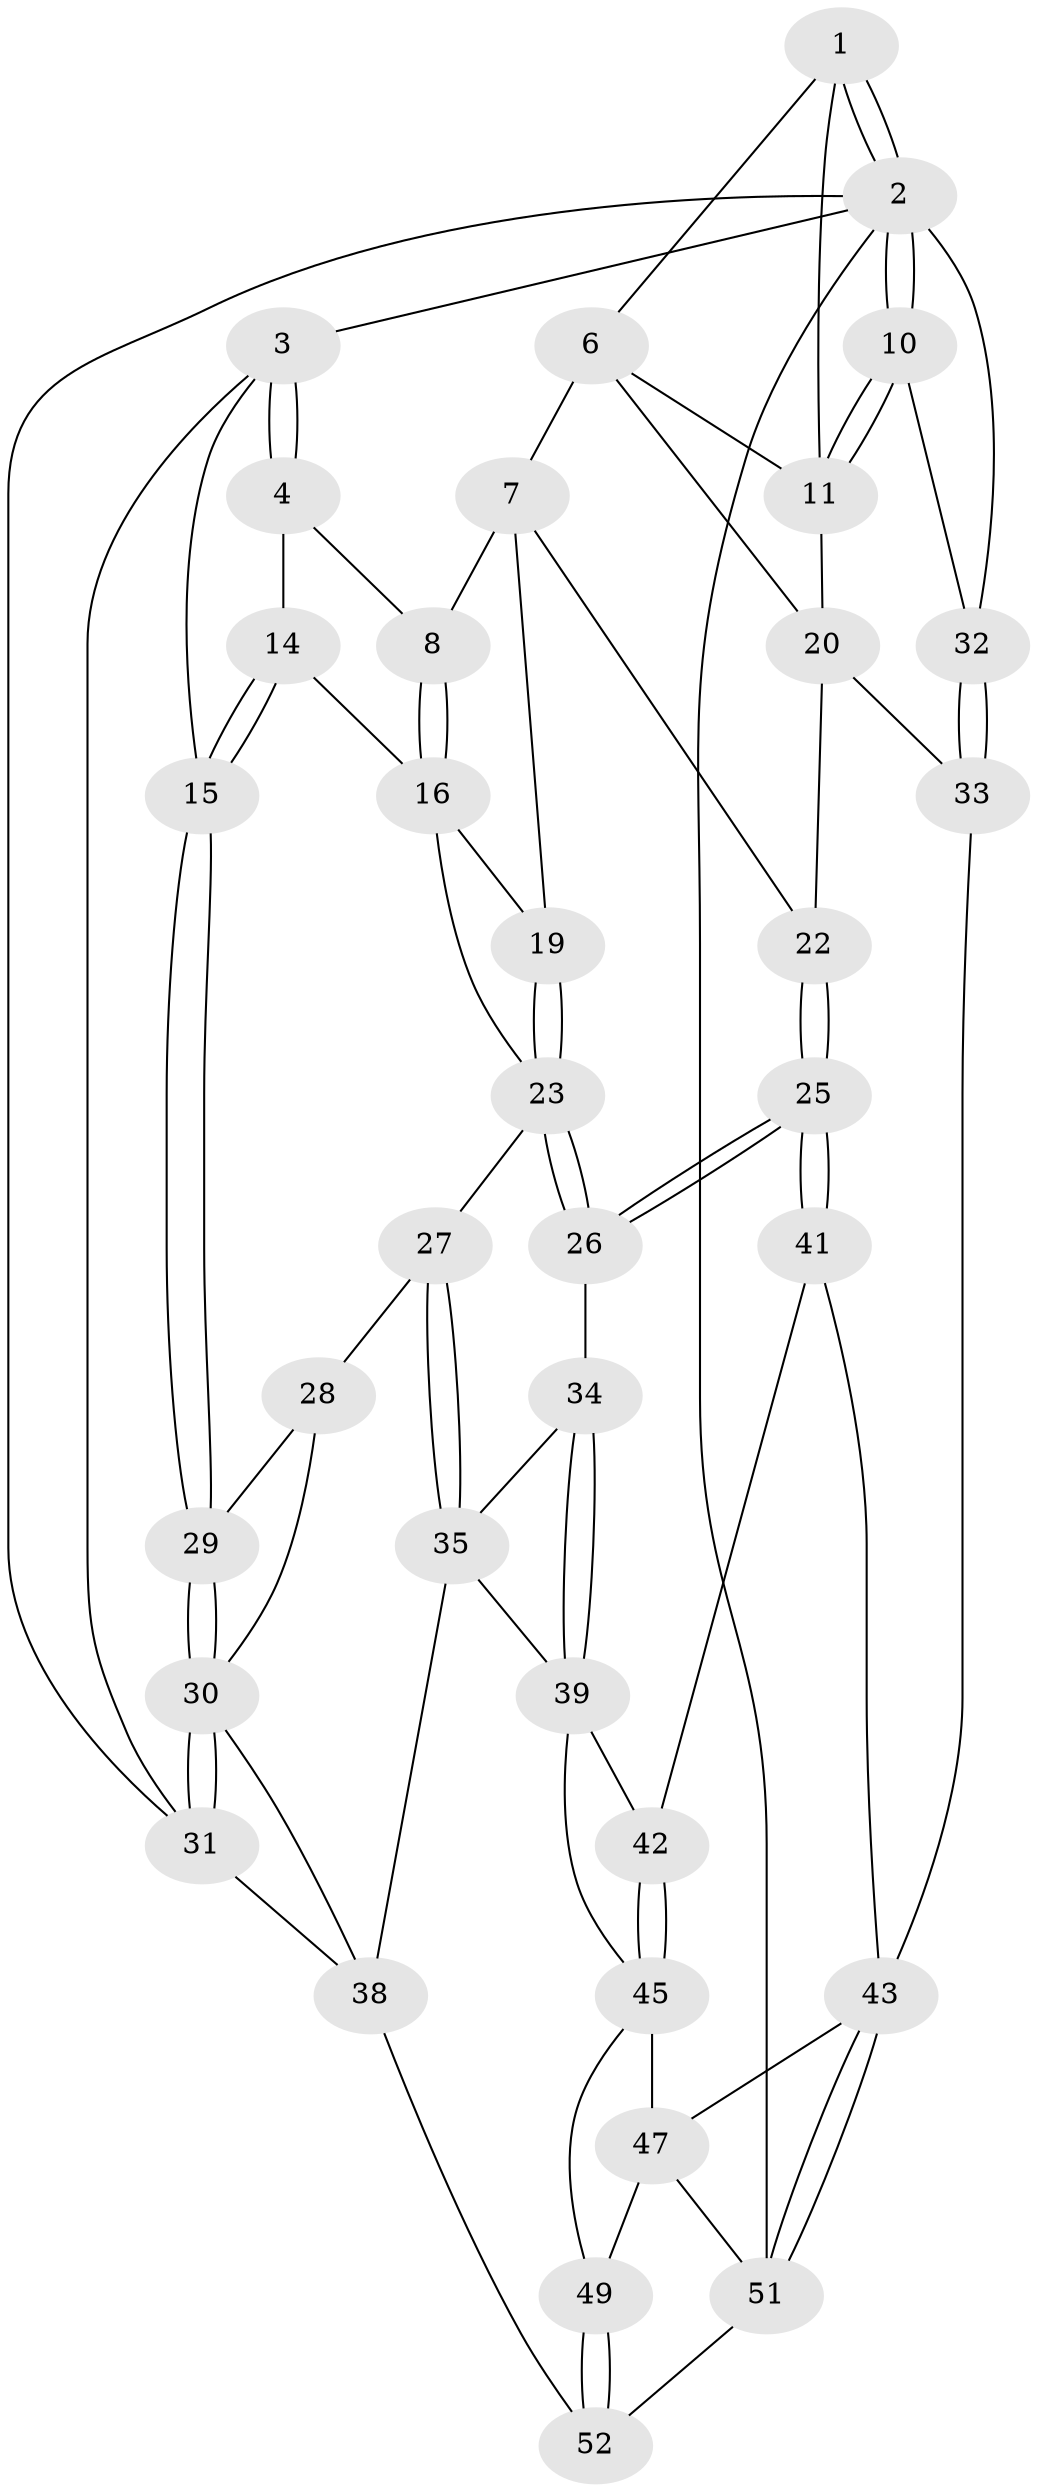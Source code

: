 // original degree distribution, {3: 0.037037037037037035, 6: 0.16666666666666666, 5: 0.5925925925925926, 4: 0.2037037037037037}
// Generated by graph-tools (version 1.1) at 2025/11/02/27/25 16:11:52]
// undirected, 37 vertices, 85 edges
graph export_dot {
graph [start="1"]
  node [color=gray90,style=filled];
  1 [pos="+0.8075349522701679+0",super="+5"];
  2 [pos="+1+0",super="+50"];
  3 [pos="+0+0"];
  4 [pos="+0.5453524544521249+0",super="+9"];
  6 [pos="+0.7065407413742196+0.1773700817513826",super="+13"];
  7 [pos="+0.6413744384120388+0.1758805156661262",super="+18"];
  8 [pos="+0.5854432791873313+0.16402290899025657"];
  10 [pos="+1+0.18933041623738991"];
  11 [pos="+1+0.20386370385034397",super="+12"];
  14 [pos="+0.10993764265686097+0.06818938616650719"];
  15 [pos="+0+0"];
  16 [pos="+0.5135372002779083+0.26133818648375323",super="+17"];
  19 [pos="+0.5192154043551044+0.32720677850418173"];
  20 [pos="+0.8110867737793568+0.3720636661314166",super="+21"];
  22 [pos="+0.7189727027045496+0.5088431721057061"];
  23 [pos="+0.4842358792785296+0.45221245503048113",super="+24"];
  25 [pos="+0.5847957831366548+0.5471450541246518"];
  26 [pos="+0.5327779680702035+0.5160759149564894"];
  27 [pos="+0.23769281694663158+0.5272895282946799"];
  28 [pos="+0.18975774315747532+0.5400732327020464"];
  29 [pos="+0+0.3231739804935519"];
  30 [pos="+0+0.754404022847178",super="+36"];
  31 [pos="+0+1"];
  32 [pos="+1+0.6463988584636121"];
  33 [pos="+0.8656443099380666+0.6111152581987281"];
  34 [pos="+0.34109292988610407+0.6029504110930789"];
  35 [pos="+0.2646064325314698+0.5580797838564059",super="+37"];
  38 [pos="+0.15013660232105266+0.8386073364744328",super="+53"];
  39 [pos="+0.3661823608383878+0.681283562275482",super="+40"];
  41 [pos="+0.5508469612979744+0.6648725840735947"];
  42 [pos="+0.44379557588396723+0.7080438548055656"];
  43 [pos="+0.7958489144706742+0.7727962160390884",super="+44"];
  45 [pos="+0.4282020280844754+0.7903250631094036",super="+46"];
  47 [pos="+0.6078773491266343+0.9055347912642459",super="+48"];
  49 [pos="+0.3798878726557523+0.8835339453499882"];
  51 [pos="+1+1",super="+54"];
  52 [pos="+0.35512827957447674+1"];
  1 -- 2;
  1 -- 2;
  1 -- 11;
  1 -- 6;
  2 -- 3;
  2 -- 10;
  2 -- 10;
  2 -- 32;
  2 -- 51;
  2 -- 31;
  3 -- 4;
  3 -- 4;
  3 -- 15;
  3 -- 31;
  4 -- 8;
  4 -- 14;
  6 -- 7;
  6 -- 11;
  6 -- 20;
  7 -- 8;
  7 -- 19;
  7 -- 22;
  8 -- 16;
  8 -- 16;
  10 -- 11;
  10 -- 11;
  10 -- 32;
  11 -- 20;
  14 -- 15;
  14 -- 15;
  14 -- 16;
  15 -- 29;
  15 -- 29;
  16 -- 19;
  16 -- 23;
  19 -- 23;
  19 -- 23;
  20 -- 33;
  20 -- 22;
  22 -- 25;
  22 -- 25;
  23 -- 26;
  23 -- 26;
  23 -- 27;
  25 -- 26;
  25 -- 26;
  25 -- 41;
  25 -- 41;
  26 -- 34;
  27 -- 28;
  27 -- 35;
  27 -- 35;
  28 -- 29;
  28 -- 30;
  29 -- 30;
  29 -- 30;
  30 -- 31;
  30 -- 31;
  30 -- 38;
  31 -- 38;
  32 -- 33;
  32 -- 33;
  33 -- 43;
  34 -- 35;
  34 -- 39;
  34 -- 39;
  35 -- 38;
  35 -- 39;
  38 -- 52;
  39 -- 42;
  39 -- 45;
  41 -- 42;
  41 -- 43;
  42 -- 45;
  42 -- 45;
  43 -- 51;
  43 -- 51;
  43 -- 47;
  45 -- 47;
  45 -- 49;
  47 -- 49;
  47 -- 51;
  49 -- 52;
  49 -- 52;
  51 -- 52;
}
